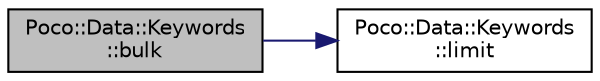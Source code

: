 digraph "Poco::Data::Keywords::bulk"
{
 // LATEX_PDF_SIZE
  edge [fontname="Helvetica",fontsize="10",labelfontname="Helvetica",labelfontsize="10"];
  node [fontname="Helvetica",fontsize="10",shape=record];
  rankdir="LR";
  Node1 [label="Poco::Data::Keywords\l::bulk",height=0.2,width=0.4,color="black", fillcolor="grey75", style="filled", fontcolor="black",tooltip="Convenience function for creation of bulk."];
  Node1 -> Node2 [color="midnightblue",fontsize="10",style="solid"];
  Node2 [label="Poco::Data::Keywords\l::limit",height=0.2,width=0.4,color="black", fillcolor="white", style="filled",URL="$namespacePoco_1_1Data_1_1Keywords.html#a10995020b1ba88f53a5f4c9c44b84e47",tooltip="Creates an upperLimit."];
}
